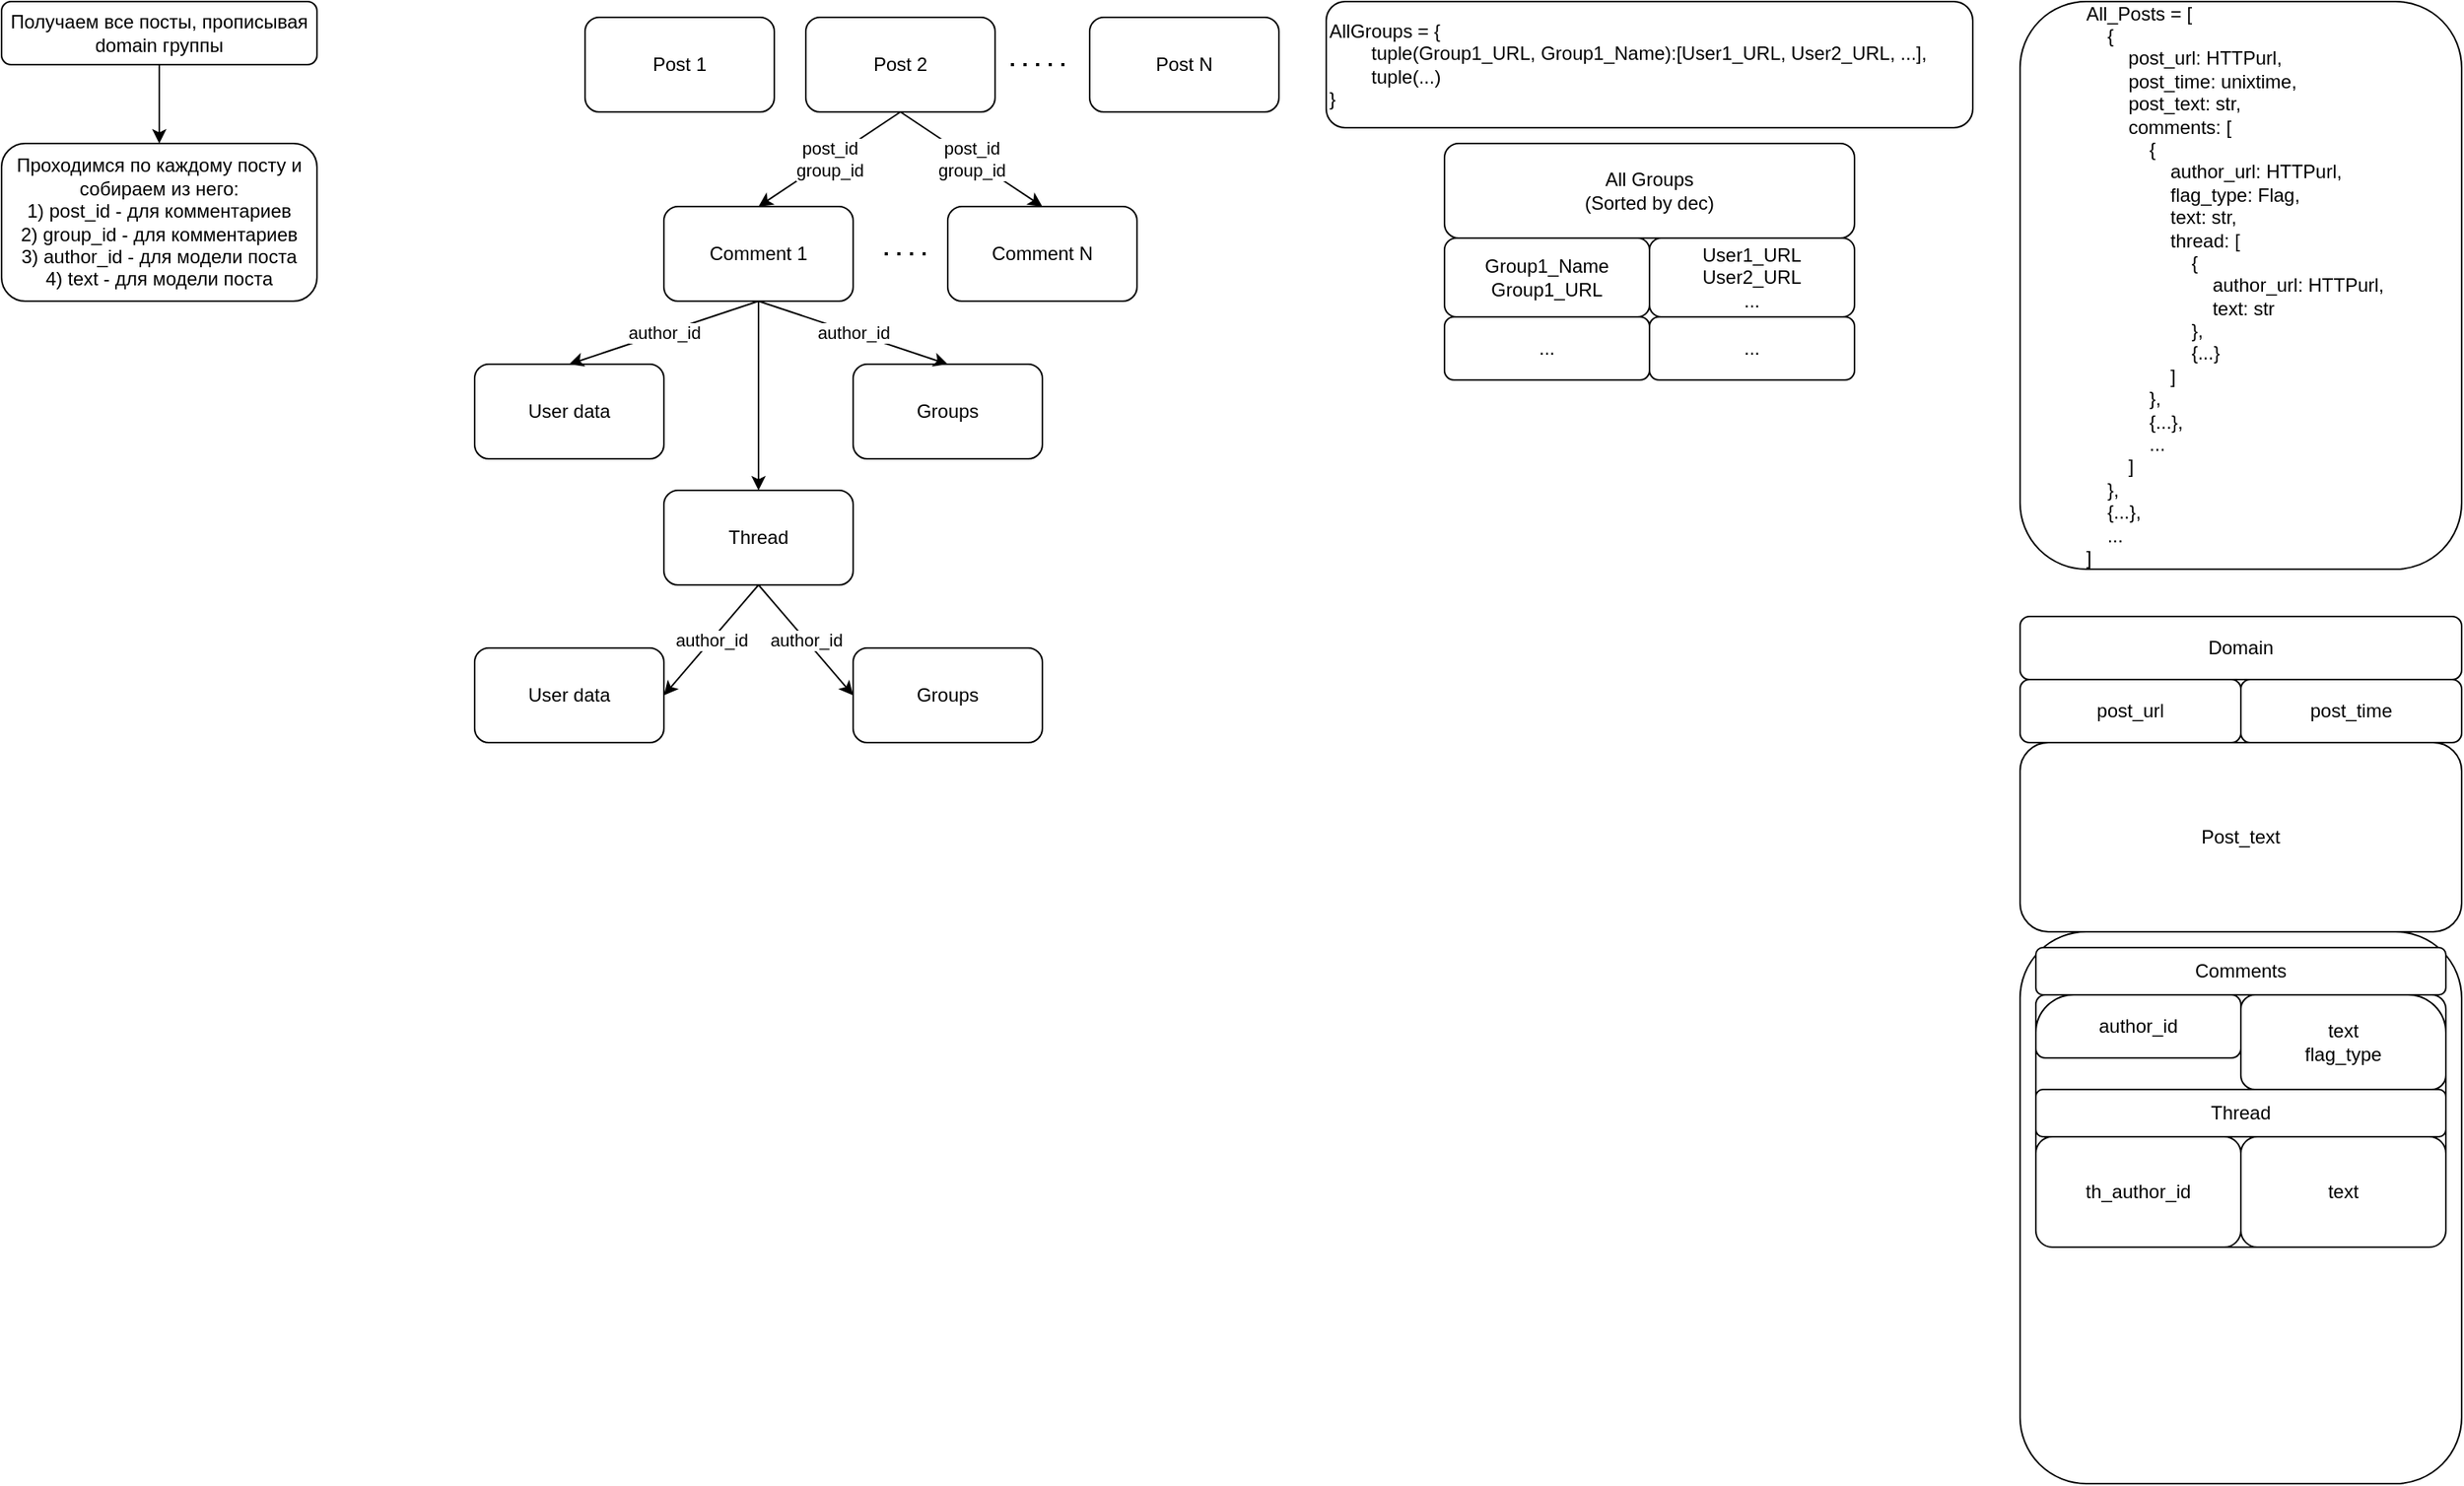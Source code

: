 <mxfile version="22.1.2" type="device">
  <diagram name="Страница — 1" id="h6iBFCXQrb_7b1DfI6vZ">
    <mxGraphModel dx="1861" dy="503" grid="1" gridSize="10" guides="1" tooltips="1" connect="1" arrows="1" fold="1" page="1" pageScale="1" pageWidth="827" pageHeight="1169" math="0" shadow="0">
      <root>
        <mxCell id="0" />
        <mxCell id="1" parent="0" />
        <mxCell id="4vin0oH7itJVLbK94u-O-1" value="Post 2" style="rounded=1;whiteSpace=wrap;html=1;" parent="1" vertex="1">
          <mxGeometry x="270" y="20" width="120" height="60" as="geometry" />
        </mxCell>
        <mxCell id="4vin0oH7itJVLbK94u-O-2" value="Post 1" style="rounded=1;whiteSpace=wrap;html=1;" parent="1" vertex="1">
          <mxGeometry x="130" y="20" width="120" height="60" as="geometry" />
        </mxCell>
        <mxCell id="4vin0oH7itJVLbK94u-O-4" value="Post N" style="rounded=1;whiteSpace=wrap;html=1;" parent="1" vertex="1">
          <mxGeometry x="450" y="20" width="120" height="60" as="geometry" />
        </mxCell>
        <mxCell id="4vin0oH7itJVLbK94u-O-6" value="Comment N" style="rounded=1;whiteSpace=wrap;html=1;" parent="1" vertex="1">
          <mxGeometry x="360" y="140" width="120" height="60" as="geometry" />
        </mxCell>
        <mxCell id="4vin0oH7itJVLbK94u-O-7" value="" style="endArrow=classic;html=1;rounded=1;exitX=0.5;exitY=1;exitDx=0;exitDy=0;entryX=0.5;entryY=0;entryDx=0;entryDy=0;" parent="1" target="4vin0oH7itJVLbK94u-O-6" edge="1">
          <mxGeometry relative="1" as="geometry">
            <mxPoint x="330" y="80.0" as="sourcePoint" />
            <mxPoint x="316.5" y="160" as="targetPoint" />
          </mxGeometry>
        </mxCell>
        <mxCell id="4vin0oH7itJVLbK94u-O-8" value="post_id&lt;br&gt;group_id" style="edgeLabel;resizable=0;html=1;align=center;verticalAlign=middle;rounded=1;" parent="4vin0oH7itJVLbK94u-O-7" connectable="0" vertex="1">
          <mxGeometry relative="1" as="geometry" />
        </mxCell>
        <mxCell id="4vin0oH7itJVLbK94u-O-9" value="" style="endArrow=none;dashed=1;html=1;dashPattern=1 3;strokeWidth=2;rounded=1;" parent="1" edge="1">
          <mxGeometry width="50" height="50" relative="1" as="geometry">
            <mxPoint x="400" y="50" as="sourcePoint" />
            <mxPoint x="440" y="50" as="targetPoint" />
          </mxGeometry>
        </mxCell>
        <mxCell id="4vin0oH7itJVLbK94u-O-10" value="Comment 1" style="rounded=1;whiteSpace=wrap;html=1;" parent="1" vertex="1">
          <mxGeometry x="180" y="140" width="120" height="60" as="geometry" />
        </mxCell>
        <mxCell id="4vin0oH7itJVLbK94u-O-12" value="" style="endArrow=classic;html=1;rounded=1;exitX=0.5;exitY=1;exitDx=0;exitDy=0;entryX=0.5;entryY=0;entryDx=0;entryDy=0;" parent="1" target="4vin0oH7itJVLbK94u-O-10" edge="1">
          <mxGeometry relative="1" as="geometry">
            <mxPoint x="330" y="80.0" as="sourcePoint" />
            <mxPoint x="450" y="160" as="targetPoint" />
          </mxGeometry>
        </mxCell>
        <mxCell id="4vin0oH7itJVLbK94u-O-13" value="post_id&lt;br&gt;group_id" style="edgeLabel;resizable=0;html=1;align=center;verticalAlign=middle;rounded=1;" parent="4vin0oH7itJVLbK94u-O-12" connectable="0" vertex="1">
          <mxGeometry relative="1" as="geometry" />
        </mxCell>
        <mxCell id="4vin0oH7itJVLbK94u-O-14" value="" style="endArrow=none;dashed=1;html=1;dashPattern=1 3;strokeWidth=2;rounded=1;" parent="1" edge="1">
          <mxGeometry width="50" height="50" relative="1" as="geometry">
            <mxPoint x="320" y="170" as="sourcePoint" />
            <mxPoint x="350" y="170" as="targetPoint" />
            <Array as="points">
              <mxPoint x="340" y="170" />
            </Array>
          </mxGeometry>
        </mxCell>
        <mxCell id="4vin0oH7itJVLbK94u-O-15" value="User data" style="rounded=1;whiteSpace=wrap;html=1;" parent="1" vertex="1">
          <mxGeometry x="60" y="240" width="120" height="60" as="geometry" />
        </mxCell>
        <mxCell id="4vin0oH7itJVLbK94u-O-16" value="Groups" style="rounded=1;whiteSpace=wrap;html=1;" parent="1" vertex="1">
          <mxGeometry x="300" y="240" width="120" height="60" as="geometry" />
        </mxCell>
        <mxCell id="4vin0oH7itJVLbK94u-O-22" value="author_id" style="endArrow=classic;html=1;rounded=1;exitX=0.5;exitY=1;exitDx=0;exitDy=0;entryX=0.5;entryY=0;entryDx=0;entryDy=0;" parent="1" source="4vin0oH7itJVLbK94u-O-10" target="4vin0oH7itJVLbK94u-O-15" edge="1">
          <mxGeometry relative="1" as="geometry">
            <mxPoint x="240" y="260" as="sourcePoint" />
            <mxPoint x="340" y="260" as="targetPoint" />
          </mxGeometry>
        </mxCell>
        <mxCell id="4vin0oH7itJVLbK94u-O-24" value="" style="endArrow=classic;html=1;rounded=1;exitX=0.5;exitY=1;exitDx=0;exitDy=0;entryX=0.5;entryY=0;entryDx=0;entryDy=0;" parent="1" source="4vin0oH7itJVLbK94u-O-10" target="4vin0oH7itJVLbK94u-O-16" edge="1">
          <mxGeometry relative="1" as="geometry">
            <mxPoint x="260" y="210" as="sourcePoint" />
            <mxPoint x="170" y="250" as="targetPoint" />
          </mxGeometry>
        </mxCell>
        <mxCell id="4vin0oH7itJVLbK94u-O-25" value="author_id" style="edgeLabel;resizable=0;html=1;align=center;verticalAlign=middle;rounded=1;" parent="4vin0oH7itJVLbK94u-O-24" connectable="0" vertex="1">
          <mxGeometry relative="1" as="geometry" />
        </mxCell>
        <mxCell id="4vin0oH7itJVLbK94u-O-27" value="" style="endArrow=classic;html=1;rounded=1;exitX=0.5;exitY=1;exitDx=0;exitDy=0;" parent="1" source="4vin0oH7itJVLbK94u-O-10" target="4vin0oH7itJVLbK94u-O-29" edge="1">
          <mxGeometry relative="1" as="geometry">
            <mxPoint x="190" y="320" as="sourcePoint" />
            <mxPoint x="240" y="320" as="targetPoint" />
          </mxGeometry>
        </mxCell>
        <mxCell id="4vin0oH7itJVLbK94u-O-29" value="Thread" style="rounded=1;whiteSpace=wrap;html=1;" parent="1" vertex="1">
          <mxGeometry x="180" y="320" width="120" height="60" as="geometry" />
        </mxCell>
        <mxCell id="4vin0oH7itJVLbK94u-O-30" value="User data" style="rounded=1;whiteSpace=wrap;html=1;" parent="1" vertex="1">
          <mxGeometry x="60" y="420" width="120" height="60" as="geometry" />
        </mxCell>
        <mxCell id="4vin0oH7itJVLbK94u-O-31" value="Groups" style="rounded=1;whiteSpace=wrap;html=1;" parent="1" vertex="1">
          <mxGeometry x="300" y="420" width="120" height="60" as="geometry" />
        </mxCell>
        <mxCell id="4vin0oH7itJVLbK94u-O-32" value="" style="endArrow=classic;html=1;rounded=1;exitX=0.5;exitY=1;exitDx=0;exitDy=0;entryX=0;entryY=0.5;entryDx=0;entryDy=0;" parent="1" source="4vin0oH7itJVLbK94u-O-29" target="4vin0oH7itJVLbK94u-O-31" edge="1">
          <mxGeometry relative="1" as="geometry">
            <mxPoint x="340" y="380" as="sourcePoint" />
            <mxPoint x="440" y="380" as="targetPoint" />
          </mxGeometry>
        </mxCell>
        <mxCell id="4vin0oH7itJVLbK94u-O-33" value="author_id" style="edgeLabel;resizable=0;html=1;align=center;verticalAlign=middle;rounded=1;" parent="4vin0oH7itJVLbK94u-O-32" connectable="0" vertex="1">
          <mxGeometry relative="1" as="geometry" />
        </mxCell>
        <mxCell id="4vin0oH7itJVLbK94u-O-34" value="" style="endArrow=classic;html=1;rounded=1;exitX=0.5;exitY=1;exitDx=0;exitDy=0;entryX=1;entryY=0.5;entryDx=0;entryDy=0;" parent="1" source="4vin0oH7itJVLbK94u-O-29" target="4vin0oH7itJVLbK94u-O-30" edge="1">
          <mxGeometry relative="1" as="geometry">
            <mxPoint x="210" y="390" as="sourcePoint" />
            <mxPoint x="190" y="430" as="targetPoint" />
          </mxGeometry>
        </mxCell>
        <mxCell id="4vin0oH7itJVLbK94u-O-35" value="author_id" style="edgeLabel;resizable=0;html=1;align=center;verticalAlign=middle;rounded=1;" parent="4vin0oH7itJVLbK94u-O-34" connectable="0" vertex="1">
          <mxGeometry relative="1" as="geometry" />
        </mxCell>
        <mxCell id="4vin0oH7itJVLbK94u-O-37" value="All Groups&lt;br&gt;(Sorted by dec)" style="rounded=1;whiteSpace=wrap;html=1;" parent="1" vertex="1">
          <mxGeometry x="675" y="100" width="260" height="60" as="geometry" />
        </mxCell>
        <mxCell id="4vin0oH7itJVLbK94u-O-38" value="Group1_Name&lt;br&gt;Group1_URL" style="rounded=1;whiteSpace=wrap;html=1;" parent="1" vertex="1">
          <mxGeometry x="675" y="160" width="130" height="50" as="geometry" />
        </mxCell>
        <mxCell id="4vin0oH7itJVLbK94u-O-39" value="User1_URL&lt;br&gt;User2_URL&lt;br&gt;..." style="rounded=1;whiteSpace=wrap;html=1;" parent="1" vertex="1">
          <mxGeometry x="805" y="160" width="130" height="50" as="geometry" />
        </mxCell>
        <mxCell id="4vin0oH7itJVLbK94u-O-40" value="..." style="rounded=1;whiteSpace=wrap;html=1;" parent="1" vertex="1">
          <mxGeometry x="675" y="210" width="130" height="40" as="geometry" />
        </mxCell>
        <mxCell id="4vin0oH7itJVLbK94u-O-41" value="..." style="rounded=1;whiteSpace=wrap;html=1;" parent="1" vertex="1">
          <mxGeometry x="805" y="210" width="130" height="40" as="geometry" />
        </mxCell>
        <mxCell id="4vin0oH7itJVLbK94u-O-51" value="AllGroups = {&lt;br&gt;&lt;span style=&quot;white-space: pre;&quot;&gt;&#x9;&lt;/span&gt;tuple(Group1_URL, Group1_Name):[User1_URL, User2_URL, ...],&lt;br&gt;&lt;span style=&quot;white-space: pre;&quot;&gt;&#x9;&lt;/span&gt;tuple(...)&lt;br&gt;}" style="rounded=1;whiteSpace=wrap;html=1;align=left;" parent="1" vertex="1">
          <mxGeometry x="600" y="10" width="410" height="80" as="geometry" />
        </mxCell>
        <mxCell id="4vin0oH7itJVLbK94u-O-52" value="&lt;blockquote style=&quot;margin: 0 0 0 40px; border: none; padding: 0px;&quot;&gt;All_Posts = [&lt;br&gt;&lt;span style=&quot;&quot;&gt;&lt;span style=&quot;white-space: pre;&quot;&gt;&amp;nbsp;&amp;nbsp;&amp;nbsp;&amp;nbsp;&lt;/span&gt;&lt;/span&gt;{&lt;br&gt;&lt;span style=&quot;border-color: var(--border-color);&quot;&gt;&lt;span style=&quot;white-space: pre;&quot;&gt;&#x9;&lt;/span&gt;p&lt;/span&gt;ost_url: HTTPurl,&lt;br&gt;&lt;span style=&quot;&quot;&gt;&lt;span style=&quot;&quot;&gt;&lt;span style=&quot;white-space: pre;&quot;&gt;&amp;nbsp;&amp;nbsp;&amp;nbsp;&amp;nbsp;&lt;/span&gt;&lt;/span&gt;&lt;span style=&quot;&quot;&gt;&lt;span style=&quot;white-space: pre;&quot;&gt;&amp;nbsp;&amp;nbsp;&amp;nbsp;&amp;nbsp;&lt;/span&gt;&lt;/span&gt;p&lt;/span&gt;ost_time: unixtime,&lt;br&gt;&lt;span style=&quot;&quot;&gt;&lt;span style=&quot;white-space: pre;&quot;&gt;&amp;nbsp;&amp;nbsp;&amp;nbsp;&amp;nbsp;&lt;/span&gt;&lt;/span&gt;&lt;span style=&quot;&quot;&gt;&lt;span style=&quot;white-space: pre;&quot;&gt;&amp;nbsp;&amp;nbsp;&amp;nbsp;&amp;nbsp;&lt;/span&gt;&lt;/span&gt;post_text: str,&lt;br&gt;&lt;span style=&quot;&quot;&gt;&lt;span style=&quot;white-space: pre;&quot;&gt;&amp;nbsp;&amp;nbsp;&amp;nbsp;&amp;nbsp;&lt;/span&gt;&lt;/span&gt;&lt;span style=&quot;&quot;&gt;&lt;span style=&quot;white-space: pre;&quot;&gt;&amp;nbsp;&amp;nbsp;&amp;nbsp;&amp;nbsp;&lt;/span&gt;&lt;/span&gt;comments: [&lt;br&gt;&lt;span style=&quot;&quot;&gt;&lt;span style=&quot;white-space: pre;&quot;&gt;&amp;nbsp;&amp;nbsp;&amp;nbsp;&amp;nbsp;&lt;/span&gt;&lt;/span&gt;&lt;span style=&quot;&quot;&gt;&lt;span style=&quot;white-space: pre;&quot;&gt;&amp;nbsp;&amp;nbsp;&amp;nbsp;&amp;nbsp;&lt;/span&gt;&lt;span style=&quot;&quot;&gt;&lt;span style=&quot;white-space: pre;&quot;&gt;&amp;nbsp;&amp;nbsp;&amp;nbsp;&amp;nbsp;&lt;/span&gt;&lt;/span&gt;{&lt;br&gt;&lt;/span&gt;&lt;span style=&quot;&quot;&gt;&lt;span style=&quot;white-space: pre;&quot;&gt;&amp;nbsp;&amp;nbsp;&amp;nbsp;&amp;nbsp;&lt;/span&gt;&lt;/span&gt;&lt;span style=&quot;&quot;&gt;&lt;span style=&quot;white-space: pre;&quot;&gt;&amp;nbsp;&amp;nbsp;&amp;nbsp;&amp;nbsp;&lt;/span&gt;&lt;/span&gt;&lt;span style=&quot;&quot;&gt;&lt;span style=&quot;white-space: pre;&quot;&gt;&amp;nbsp;&amp;nbsp;&amp;nbsp;&amp;nbsp;&lt;/span&gt;&lt;/span&gt;&lt;span style=&quot;&quot;&gt;&lt;span style=&quot;white-space: pre;&quot;&gt;&amp;nbsp;&amp;nbsp;&amp;nbsp;&amp;nbsp;&lt;/span&gt;&lt;/span&gt;author_url: HTTPurl,&lt;br&gt;&lt;span style=&quot;&quot;&gt;&lt;span style=&quot;white-space: pre;&quot;&gt;&amp;nbsp;&amp;nbsp;&amp;nbsp;&amp;nbsp;&lt;/span&gt;&lt;/span&gt;&lt;span style=&quot;&quot;&gt;&lt;span style=&quot;white-space: pre;&quot;&gt;&amp;nbsp;&amp;nbsp;&amp;nbsp;&amp;nbsp;&lt;/span&gt;&lt;/span&gt;&lt;span style=&quot;&quot;&gt;&lt;span style=&quot;white-space: pre;&quot;&gt;&amp;nbsp;&amp;nbsp;&amp;nbsp;&amp;nbsp;&lt;/span&gt;&lt;/span&gt;&lt;span style=&quot;&quot;&gt;&lt;span style=&quot;white-space: pre;&quot;&gt;&amp;nbsp;&amp;nbsp;&amp;nbsp;&amp;nbsp;&lt;/span&gt;&lt;/span&gt;flag_type: Flag,&lt;br&gt;&lt;span style=&quot;&quot;&gt;&lt;span style=&quot;white-space: pre;&quot;&gt;&amp;nbsp;&amp;nbsp;&amp;nbsp;&amp;nbsp;&lt;/span&gt;&lt;/span&gt;&lt;span style=&quot;&quot;&gt;&lt;span style=&quot;white-space: pre;&quot;&gt;&amp;nbsp;&amp;nbsp;&amp;nbsp;&amp;nbsp;&lt;/span&gt;&lt;/span&gt;&lt;span style=&quot;&quot;&gt;&lt;span style=&quot;white-space: pre;&quot;&gt;&amp;nbsp;&amp;nbsp;&amp;nbsp;&amp;nbsp;&lt;/span&gt;&lt;/span&gt;&lt;span style=&quot;&quot;&gt;&lt;span style=&quot;white-space: pre;&quot;&gt;&amp;nbsp;&amp;nbsp;&amp;nbsp;&amp;nbsp;&lt;/span&gt;&lt;/span&gt;text: str,&lt;br&gt;&lt;span style=&quot;&quot;&gt;&lt;span style=&quot;white-space: pre;&quot;&gt;&amp;nbsp;&amp;nbsp;&amp;nbsp;&amp;nbsp;&lt;/span&gt;&lt;/span&gt;&lt;span style=&quot;&quot;&gt;&lt;span style=&quot;white-space: pre;&quot;&gt;&amp;nbsp;&amp;nbsp;&amp;nbsp;&amp;nbsp;&lt;/span&gt;&lt;/span&gt;&lt;span style=&quot;&quot;&gt;&lt;span style=&quot;white-space: pre;&quot;&gt;&amp;nbsp;&amp;nbsp;&amp;nbsp;&amp;nbsp;&lt;/span&gt;&lt;/span&gt;&lt;span style=&quot;&quot;&gt;&lt;span style=&quot;white-space: pre;&quot;&gt;&amp;nbsp;&amp;nbsp;&amp;nbsp;&amp;nbsp;&lt;/span&gt;&lt;/span&gt;thread: [&lt;br&gt;&lt;span style=&quot;&quot;&gt;&lt;span style=&quot;white-space: pre;&quot;&gt;&amp;nbsp;&amp;nbsp;&amp;nbsp;&amp;nbsp;&lt;/span&gt;&lt;/span&gt;&lt;span style=&quot;&quot;&gt;&lt;span style=&quot;white-space: pre;&quot;&gt;&amp;nbsp;&amp;nbsp;&amp;nbsp;&amp;nbsp;&lt;/span&gt;&lt;/span&gt;&lt;span style=&quot;&quot;&gt;&lt;span style=&quot;white-space: pre;&quot;&gt;&amp;nbsp;&amp;nbsp;&amp;nbsp;&amp;nbsp;&lt;/span&gt;&lt;/span&gt;&lt;span style=&quot;&quot;&gt;&lt;span style=&quot;white-space: pre;&quot;&gt;&amp;nbsp;&amp;nbsp;&amp;nbsp;&amp;nbsp;&lt;/span&gt;&lt;span style=&quot;&quot;&gt;&lt;span style=&quot;white-space: pre;&quot;&gt;&amp;nbsp;&amp;nbsp;&amp;nbsp;&amp;nbsp;&lt;/span&gt;&lt;/span&gt;{&lt;/span&gt;&amp;nbsp;&lt;br&gt;&lt;span style=&quot;&quot;&gt;&lt;span style=&quot;white-space: pre;&quot;&gt;&amp;nbsp;&amp;nbsp;&amp;nbsp;&amp;nbsp;&lt;/span&gt;&lt;/span&gt;&lt;span style=&quot;&quot;&gt;&lt;span style=&quot;white-space: pre;&quot;&gt;&amp;nbsp;&amp;nbsp;&amp;nbsp;&amp;nbsp;&lt;/span&gt;&lt;/span&gt;&lt;span style=&quot;&quot;&gt;&lt;span style=&quot;white-space: pre;&quot;&gt;&amp;nbsp;&amp;nbsp;&amp;nbsp;&amp;nbsp;&lt;/span&gt;&lt;/span&gt;&lt;span style=&quot;&quot;&gt;&lt;span style=&quot;white-space: pre;&quot;&gt;&amp;nbsp;&amp;nbsp;&amp;nbsp;&amp;nbsp;&lt;/span&gt;&lt;/span&gt;&lt;span style=&quot;&quot;&gt;&lt;span style=&quot;white-space: pre;&quot;&gt;&amp;nbsp;&amp;nbsp;&amp;nbsp;&amp;nbsp;&lt;/span&gt;&lt;/span&gt;&lt;span style=&quot;&quot;&gt;&lt;span style=&quot;white-space: pre;&quot;&gt;&amp;nbsp;&amp;nbsp;&amp;nbsp;&amp;nbsp;&lt;/span&gt;&lt;/span&gt;author_url: HTTPurl,&lt;br&gt;&lt;span style=&quot;&quot;&gt;&lt;span style=&quot;white-space: pre;&quot;&gt;&amp;nbsp;&amp;nbsp;&amp;nbsp;&amp;nbsp;&lt;/span&gt;&lt;/span&gt;&lt;span style=&quot;&quot;&gt;&lt;span style=&quot;white-space: pre;&quot;&gt;&amp;nbsp;&amp;nbsp;&amp;nbsp;&amp;nbsp;&lt;/span&gt;&lt;/span&gt;&lt;span style=&quot;&quot;&gt;&lt;span style=&quot;white-space: pre;&quot;&gt;&amp;nbsp;&amp;nbsp;&amp;nbsp;&amp;nbsp;&lt;/span&gt;&lt;/span&gt;&lt;span style=&quot;&quot;&gt;&lt;span style=&quot;white-space: pre;&quot;&gt;&amp;nbsp;&amp;nbsp;&amp;nbsp;&amp;nbsp;&lt;/span&gt;&lt;/span&gt;&lt;span style=&quot;&quot;&gt;&lt;span style=&quot;white-space: pre;&quot;&gt;&amp;nbsp;&amp;nbsp;&amp;nbsp;&amp;nbsp;&lt;/span&gt;&lt;span style=&quot;&quot;&gt;&lt;span style=&quot;white-space: pre;&quot;&gt;&amp;nbsp;&amp;nbsp;&amp;nbsp;&amp;nbsp;&lt;/span&gt;&lt;/span&gt;&lt;/span&gt;text: str&lt;br&gt;&lt;span style=&quot;&quot;&gt;&lt;span style=&quot;white-space: pre;&quot;&gt;&amp;nbsp;&amp;nbsp;&amp;nbsp;&amp;nbsp;&lt;/span&gt;&lt;/span&gt;&lt;span style=&quot;&quot;&gt;&lt;span style=&quot;white-space: pre;&quot;&gt;&amp;nbsp;&amp;nbsp;&amp;nbsp;&amp;nbsp;&lt;/span&gt;&lt;/span&gt;&lt;span style=&quot;&quot;&gt;&lt;span style=&quot;white-space: pre;&quot;&gt;&amp;nbsp;&amp;nbsp;&amp;nbsp;&amp;nbsp;&lt;/span&gt;&lt;/span&gt;&lt;span style=&quot;&quot;&gt;&lt;span style=&quot;white-space: pre;&quot;&gt;&amp;nbsp;&amp;nbsp;&amp;nbsp;&amp;nbsp;&lt;/span&gt;&lt;/span&gt;&lt;span style=&quot;&quot;&gt;&lt;span style=&quot;white-space: pre;&quot;&gt;&amp;nbsp;&amp;nbsp;&amp;nbsp;&amp;nbsp;&lt;/span&gt;&lt;/span&gt;},&lt;br&gt;&lt;span style=&quot;&quot;&gt;&lt;span style=&quot;white-space: pre;&quot;&gt;&amp;nbsp;&amp;nbsp;&amp;nbsp;&amp;nbsp;&lt;/span&gt;&lt;/span&gt;&lt;span style=&quot;&quot;&gt;&lt;span style=&quot;white-space: pre;&quot;&gt;&amp;nbsp;&amp;nbsp;&amp;nbsp;&amp;nbsp;&lt;/span&gt;&lt;/span&gt;&lt;span style=&quot;&quot;&gt;&lt;span style=&quot;white-space: pre;&quot;&gt;&amp;nbsp;&amp;nbsp;&amp;nbsp;&amp;nbsp;&lt;/span&gt;&lt;/span&gt;&lt;span style=&quot;&quot;&gt;&lt;span style=&quot;white-space: pre;&quot;&gt;&amp;nbsp;&amp;nbsp;&amp;nbsp;&amp;nbsp;&lt;/span&gt;&lt;/span&gt;&lt;span style=&quot;&quot;&gt;&lt;span style=&quot;white-space: pre;&quot;&gt;&amp;nbsp;&amp;nbsp;&amp;nbsp;&amp;nbsp;&lt;/span&gt;&lt;/span&gt;{...}&lt;br&gt;&lt;span style=&quot;&quot;&gt;&lt;span style=&quot;white-space: pre;&quot;&gt;&amp;nbsp;&amp;nbsp;&amp;nbsp;&amp;nbsp;&lt;/span&gt;&lt;/span&gt;&lt;span style=&quot;&quot;&gt;&lt;span style=&quot;white-space: pre;&quot;&gt;&amp;nbsp;&amp;nbsp;&amp;nbsp;&amp;nbsp;&lt;/span&gt;&lt;/span&gt;&lt;span style=&quot;&quot;&gt;&lt;span style=&quot;white-space: pre;&quot;&gt;&amp;nbsp;&amp;nbsp;&amp;nbsp;&amp;nbsp;&lt;/span&gt;&lt;/span&gt;&lt;span style=&quot;&quot;&gt;&lt;span style=&quot;white-space: pre;&quot;&gt;&amp;nbsp;&amp;nbsp;&amp;nbsp;&amp;nbsp;&lt;/span&gt;&lt;/span&gt;]&lt;br&gt;&lt;span style=&quot;&quot;&gt;&lt;span style=&quot;white-space: pre;&quot;&gt;&amp;nbsp;&amp;nbsp;&amp;nbsp;&amp;nbsp;&lt;/span&gt;&lt;/span&gt;&lt;span style=&quot;&quot;&gt;&lt;span style=&quot;white-space: pre;&quot;&gt;&amp;nbsp;&amp;nbsp;&amp;nbsp;&amp;nbsp;&lt;/span&gt;&lt;/span&gt;&lt;span style=&quot;&quot;&gt;&lt;span style=&quot;white-space: pre;&quot;&gt;&amp;nbsp;&amp;nbsp;&amp;nbsp;&amp;nbsp;&lt;/span&gt;&lt;/span&gt;},&lt;br&gt;&lt;span style=&quot;&quot;&gt;&lt;span style=&quot;white-space: pre;&quot;&gt;&amp;nbsp;&amp;nbsp;&amp;nbsp;&amp;nbsp;&lt;/span&gt;&lt;/span&gt;&lt;span style=&quot;&quot;&gt;&lt;span style=&quot;white-space: pre;&quot;&gt;&amp;nbsp;&amp;nbsp;&amp;nbsp;&amp;nbsp;&lt;/span&gt;&lt;/span&gt;&lt;span style=&quot;&quot;&gt;&lt;span style=&quot;white-space: pre;&quot;&gt;&amp;nbsp;&amp;nbsp;&amp;nbsp;&amp;nbsp;&lt;/span&gt;&lt;/span&gt;{...},&lt;br&gt;&lt;span style=&quot;&quot;&gt;&lt;span style=&quot;white-space: pre;&quot;&gt;&amp;nbsp;&amp;nbsp;&amp;nbsp;&amp;nbsp;&lt;/span&gt;&lt;/span&gt;&lt;span style=&quot;&quot;&gt;&lt;span style=&quot;white-space: pre;&quot;&gt;&amp;nbsp;&amp;nbsp;&amp;nbsp;&amp;nbsp;&lt;/span&gt;&lt;/span&gt;&lt;span style=&quot;&quot;&gt;&lt;span style=&quot;white-space: pre;&quot;&gt;&amp;nbsp;&amp;nbsp;&amp;nbsp;&amp;nbsp;&lt;/span&gt;&lt;/span&gt;...&lt;br&gt;&lt;span style=&quot;&quot;&gt;&lt;span style=&quot;white-space: pre;&quot;&gt;&amp;nbsp;&amp;nbsp;&amp;nbsp;&amp;nbsp;&lt;/span&gt;&lt;/span&gt;&lt;span style=&quot;&quot;&gt;&lt;span style=&quot;white-space: pre;&quot;&gt;&amp;nbsp;&amp;nbsp;&amp;nbsp;&amp;nbsp;&lt;/span&gt;&lt;/span&gt;]&lt;br&gt;&lt;span style=&quot;&quot;&gt;&lt;span style=&quot;white-space: pre;&quot;&gt;&amp;nbsp;&amp;nbsp;&amp;nbsp;&amp;nbsp;&lt;/span&gt;&lt;/span&gt;},&lt;br&gt;&lt;span style=&quot;&quot;&gt;&lt;span style=&quot;white-space: pre;&quot;&gt;&amp;nbsp;&amp;nbsp;&amp;nbsp;&amp;nbsp;&lt;/span&gt;&lt;/span&gt;{&lt;span style=&quot;&quot;&gt;.&lt;/span&gt;..},&lt;br&gt;&lt;span style=&quot;&quot;&gt;&lt;span style=&quot;white-space: pre;&quot;&gt;&amp;nbsp;&amp;nbsp;&amp;nbsp;&amp;nbsp;&lt;/span&gt;&lt;/span&gt;...&lt;br&gt;]&lt;/blockquote&gt;&#x9;&lt;span style=&quot;&quot;&gt;&lt;/span&gt;" style="rounded=1;whiteSpace=wrap;html=1;align=left;" parent="1" vertex="1">
          <mxGeometry x="1040" y="10" width="280" height="360" as="geometry" />
        </mxCell>
        <mxCell id="4vin0oH7itJVLbK94u-O-53" value="Domain" style="rounded=1;whiteSpace=wrap;html=1;" parent="1" vertex="1">
          <mxGeometry x="1040" y="400" width="280" height="40" as="geometry" />
        </mxCell>
        <mxCell id="4vin0oH7itJVLbK94u-O-54" value="post_url" style="rounded=1;whiteSpace=wrap;html=1;" parent="1" vertex="1">
          <mxGeometry x="1040" y="440" width="140" height="40" as="geometry" />
        </mxCell>
        <mxCell id="4vin0oH7itJVLbK94u-O-55" value="post_time" style="rounded=1;whiteSpace=wrap;html=1;" parent="1" vertex="1">
          <mxGeometry x="1180" y="440" width="140" height="40" as="geometry" />
        </mxCell>
        <mxCell id="4vin0oH7itJVLbK94u-O-56" value="Post_text" style="rounded=1;whiteSpace=wrap;html=1;" parent="1" vertex="1">
          <mxGeometry x="1040" y="480" width="280" height="120" as="geometry" />
        </mxCell>
        <mxCell id="4vin0oH7itJVLbK94u-O-57" value="" style="rounded=1;whiteSpace=wrap;html=1;" parent="1" vertex="1">
          <mxGeometry x="1040" y="600" width="280" height="350" as="geometry" />
        </mxCell>
        <mxCell id="4vin0oH7itJVLbK94u-O-58" value="Comments" style="rounded=1;whiteSpace=wrap;html=1;" parent="1" vertex="1">
          <mxGeometry x="1050" y="610" width="260" height="30" as="geometry" />
        </mxCell>
        <mxCell id="4vin0oH7itJVLbK94u-O-59" value="author_id" style="rounded=1;whiteSpace=wrap;html=1;" parent="1" vertex="1">
          <mxGeometry x="1050" y="640" width="130" height="40" as="geometry" />
        </mxCell>
        <mxCell id="4vin0oH7itJVLbK94u-O-60" value="text&lt;br&gt;flag_type" style="rounded=1;whiteSpace=wrap;html=1;" parent="1" vertex="1">
          <mxGeometry x="1180" y="640" width="130" height="60" as="geometry" />
        </mxCell>
        <mxCell id="4vin0oH7itJVLbK94u-O-61" value="" style="rounded=1;whiteSpace=wrap;html=1;fillColor=none;" parent="1" vertex="1">
          <mxGeometry x="1050" y="640" width="260" height="160" as="geometry" />
        </mxCell>
        <mxCell id="4vin0oH7itJVLbK94u-O-62" value="Thread" style="rounded=1;whiteSpace=wrap;html=1;" parent="1" vertex="1">
          <mxGeometry x="1050" y="700" width="260" height="30" as="geometry" />
        </mxCell>
        <mxCell id="4vin0oH7itJVLbK94u-O-63" value="th_author_id" style="rounded=1;whiteSpace=wrap;html=1;" parent="1" vertex="1">
          <mxGeometry x="1050" y="730" width="130" height="70" as="geometry" />
        </mxCell>
        <mxCell id="4vin0oH7itJVLbK94u-O-64" value="text" style="rounded=1;whiteSpace=wrap;html=1;" parent="1" vertex="1">
          <mxGeometry x="1180" y="730" width="130" height="70" as="geometry" />
        </mxCell>
        <mxCell id="U_UB2G3wyL38KJZ4_IdA-2" style="edgeStyle=orthogonalEdgeStyle;rounded=0;orthogonalLoop=1;jettySize=auto;html=1;" edge="1" parent="1" source="U_UB2G3wyL38KJZ4_IdA-1">
          <mxGeometry relative="1" as="geometry">
            <mxPoint x="-140" y="100" as="targetPoint" />
          </mxGeometry>
        </mxCell>
        <mxCell id="U_UB2G3wyL38KJZ4_IdA-1" value="Получаем все посты, прописывая domain группы" style="rounded=1;whiteSpace=wrap;html=1;" vertex="1" parent="1">
          <mxGeometry x="-240" y="10" width="200" height="40" as="geometry" />
        </mxCell>
        <mxCell id="U_UB2G3wyL38KJZ4_IdA-3" value="Проходимся по каждому посту и собираем из него:&lt;br&gt;1) post_id - для комментариев&lt;br&gt;2) group_id - для комментариев&lt;br&gt;3) author_id - для модели поста&lt;br&gt;4) text - для модели поста" style="rounded=1;whiteSpace=wrap;html=1;" vertex="1" parent="1">
          <mxGeometry x="-240" y="100" width="200" height="100" as="geometry" />
        </mxCell>
      </root>
    </mxGraphModel>
  </diagram>
</mxfile>
